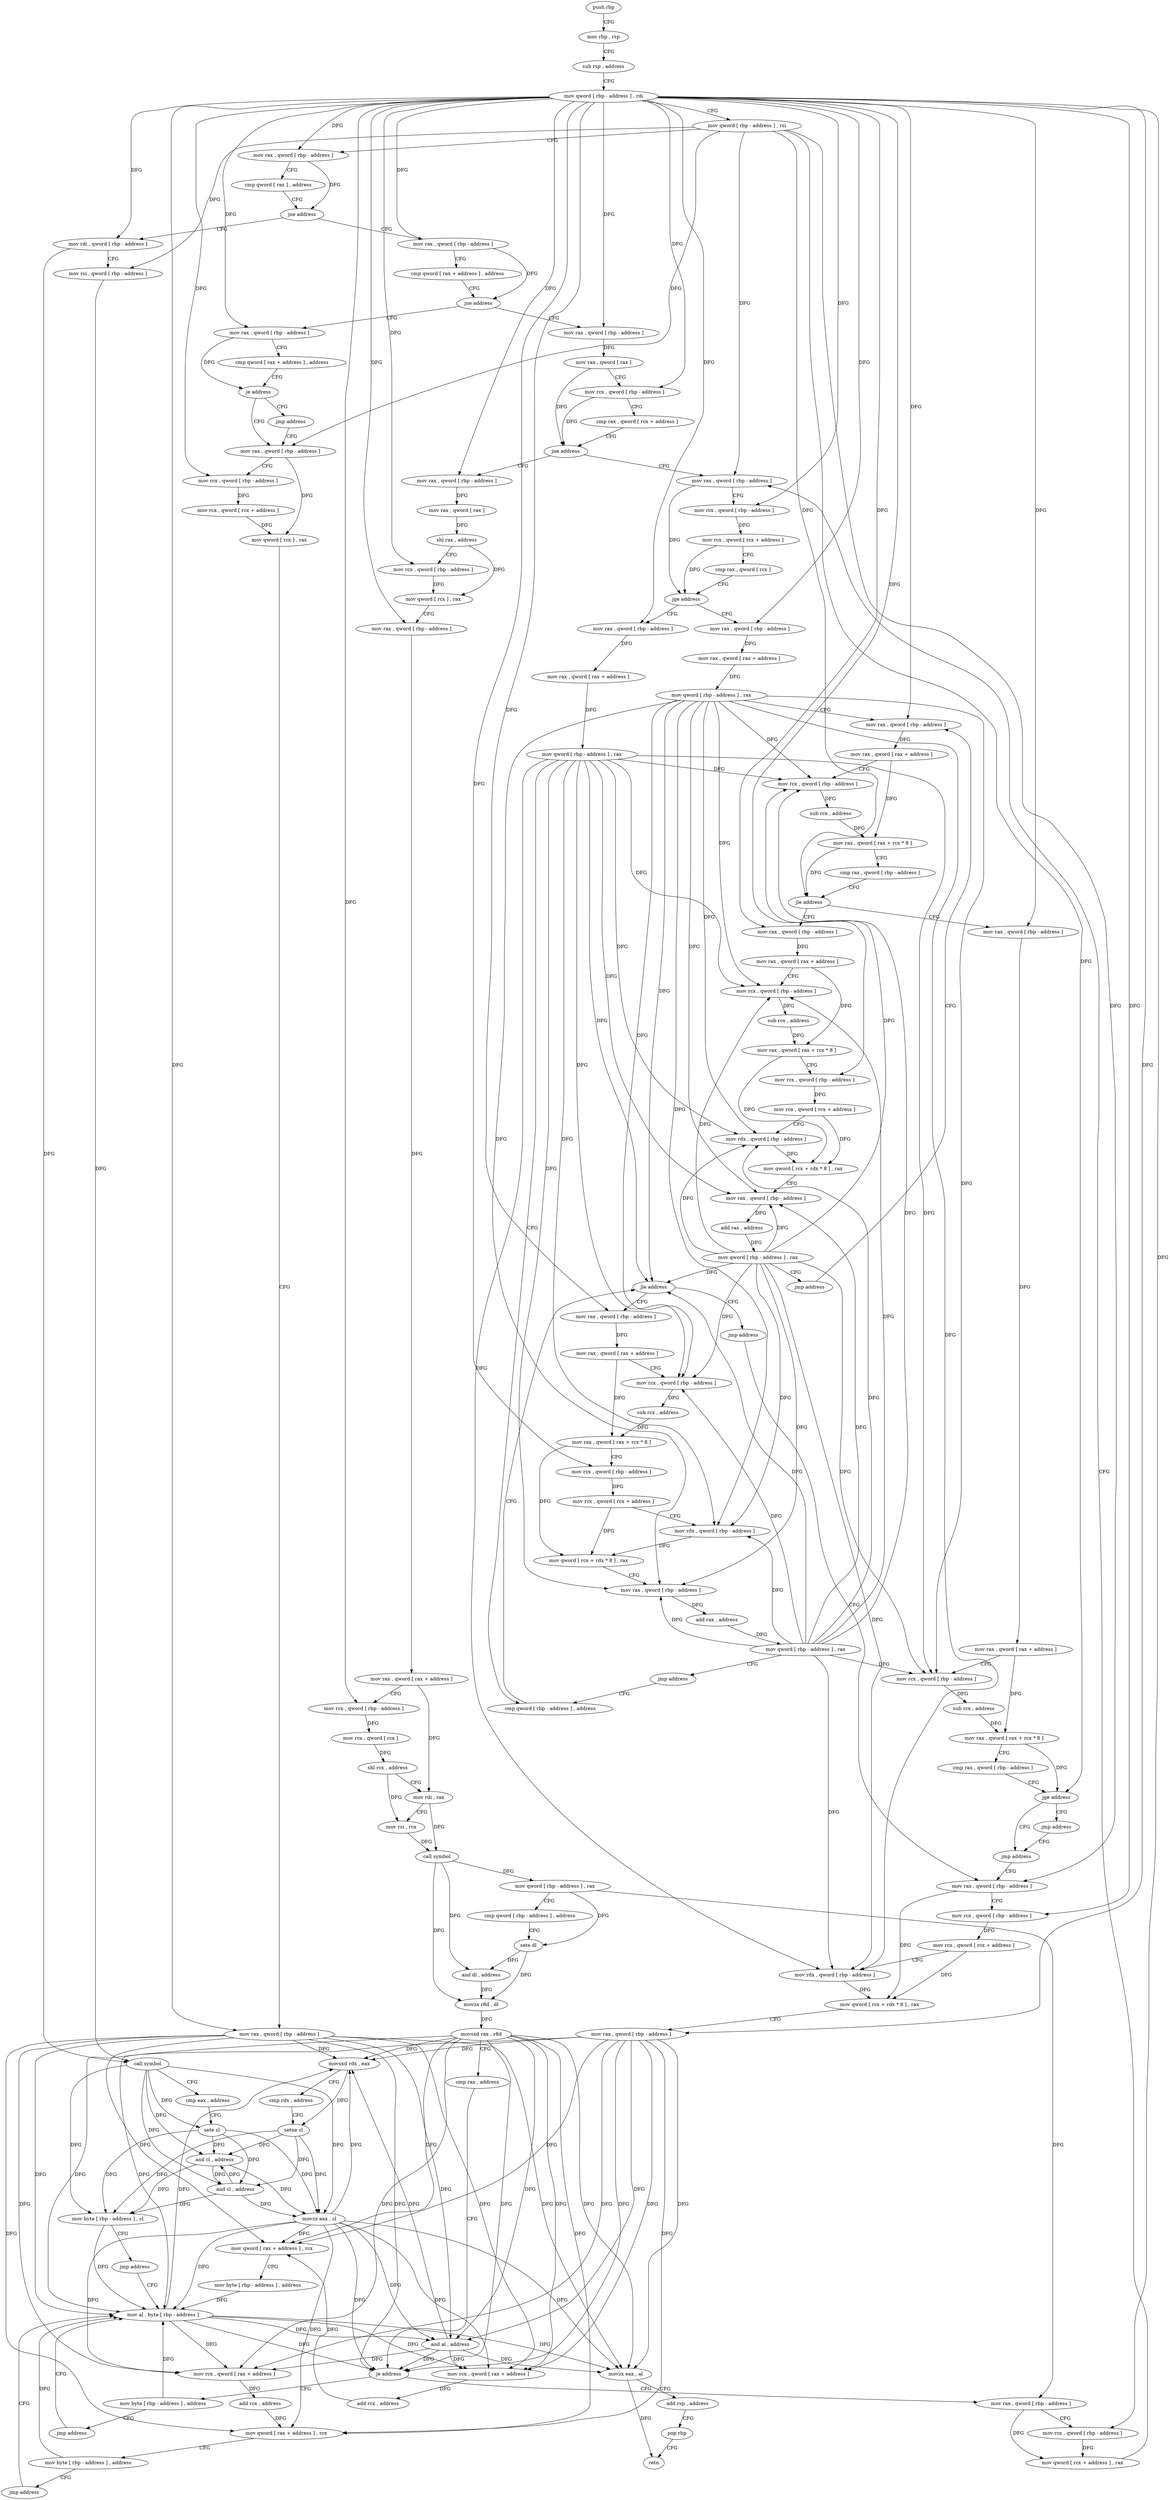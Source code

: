 digraph "func" {
"4276800" [label = "push rbp" ]
"4276801" [label = "mov rbp , rsp" ]
"4276804" [label = "sub rsp , address" ]
"4276808" [label = "mov qword [ rbp - address ] , rdi" ]
"4276812" [label = "mov qword [ rbp - address ] , rsi" ]
"4276816" [label = "mov rax , qword [ rbp - address ]" ]
"4276820" [label = "cmp qword [ rax ] , address" ]
"4276824" [label = "jne address" ]
"4276876" [label = "mov rax , qword [ rbp - address ]" ]
"4276830" [label = "mov rdi , qword [ rbp - address ]" ]
"4276880" [label = "cmp qword [ rax + address ] , address" ]
"4276885" [label = "jne address" ]
"4276954" [label = "mov rax , qword [ rbp - address ]" ]
"4276891" [label = "mov rax , qword [ rbp - address ]" ]
"4276834" [label = "mov rsi , qword [ rbp - address ]" ]
"4276838" [label = "call symbol" ]
"4276843" [label = "cmp eax , address" ]
"4276846" [label = "sete cl" ]
"4276849" [label = "and cl , address" ]
"4276852" [label = "movzx eax , cl" ]
"4276855" [label = "movsxd rdx , eax" ]
"4276858" [label = "cmp rdx , address" ]
"4276862" [label = "setne cl" ]
"4276865" [label = "and cl , address" ]
"4276868" [label = "mov byte [ rbp - address ] , cl" ]
"4276871" [label = "jmp address" ]
"4277372" [label = "mov al , byte [ rbp - address ]" ]
"4276958" [label = "mov rax , qword [ rax ]" ]
"4276961" [label = "mov rcx , qword [ rbp - address ]" ]
"4276965" [label = "cmp rax , qword [ rcx + address ]" ]
"4276969" [label = "jne address" ]
"4277076" [label = "mov rax , qword [ rbp - address ]" ]
"4276975" [label = "mov rax , qword [ rbp - address ]" ]
"4276895" [label = "cmp qword [ rax + address ] , address" ]
"4276900" [label = "je address" ]
"4276911" [label = "mov rax , qword [ rbp - address ]" ]
"4276906" [label = "jmp address" ]
"4277375" [label = "and al , address" ]
"4277377" [label = "movzx eax , al" ]
"4277380" [label = "add rsp , address" ]
"4277384" [label = "pop rbp" ]
"4277385" [label = "retn" ]
"4277080" [label = "mov rcx , qword [ rbp - address ]" ]
"4277084" [label = "mov rcx , qword [ rcx + address ]" ]
"4277088" [label = "cmp rax , qword [ rcx ]" ]
"4277091" [label = "jge address" ]
"4277183" [label = "mov rax , qword [ rbp - address ]" ]
"4277097" [label = "mov rax , qword [ rbp - address ]" ]
"4276979" [label = "mov rax , qword [ rax ]" ]
"4276982" [label = "shl rax , address" ]
"4276986" [label = "mov rcx , qword [ rbp - address ]" ]
"4276990" [label = "mov qword [ rcx ] , rax" ]
"4276993" [label = "mov rax , qword [ rbp - address ]" ]
"4276997" [label = "mov rax , qword [ rax + address ]" ]
"4277001" [label = "mov rcx , qword [ rbp - address ]" ]
"4277005" [label = "mov rcx , qword [ rcx ]" ]
"4277008" [label = "shl rcx , address" ]
"4277012" [label = "mov rdi , rax" ]
"4277015" [label = "mov rsi , rcx" ]
"4277018" [label = "call symbol" ]
"4277023" [label = "mov qword [ rbp - address ] , rax" ]
"4277027" [label = "cmp qword [ rbp - address ] , address" ]
"4277032" [label = "sete dl" ]
"4277035" [label = "and dl , address" ]
"4277038" [label = "movzx r8d , dl" ]
"4277042" [label = "movsxd rax , r8d" ]
"4277045" [label = "cmp rax , address" ]
"4277049" [label = "je address" ]
"4277064" [label = "mov rax , qword [ rbp - address ]" ]
"4277055" [label = "mov byte [ rbp - address ] , address" ]
"4276915" [label = "mov rcx , qword [ rbp - address ]" ]
"4276919" [label = "mov rcx , qword [ rcx + address ]" ]
"4276923" [label = "mov qword [ rcx ] , rax" ]
"4276926" [label = "mov rax , qword [ rbp - address ]" ]
"4276930" [label = "mov rcx , qword [ rax + address ]" ]
"4276934" [label = "add rcx , address" ]
"4276941" [label = "mov qword [ rax + address ] , rcx" ]
"4276945" [label = "mov byte [ rbp - address ] , address" ]
"4276949" [label = "jmp address" ]
"4277187" [label = "mov rax , qword [ rax + address ]" ]
"4277191" [label = "mov qword [ rbp - address ] , rax" ]
"4277195" [label = "mov rax , qword [ rbp - address ]" ]
"4277101" [label = "mov rax , qword [ rax + address ]" ]
"4277105" [label = "mov qword [ rbp - address ] , rax" ]
"4277109" [label = "cmp qword [ rbp - address ] , address" ]
"4277068" [label = "mov rcx , qword [ rbp - address ]" ]
"4277072" [label = "mov qword [ rcx + address ] , rax" ]
"4277059" [label = "jmp address" ]
"4277286" [label = "mov rax , qword [ rbp - address ]" ]
"4277290" [label = "mov rax , qword [ rax + address ]" ]
"4277294" [label = "mov rcx , qword [ rbp - address ]" ]
"4277298" [label = "sub rcx , address" ]
"4277305" [label = "mov rax , qword [ rax + rcx * 8 ]" ]
"4277309" [label = "cmp rax , qword [ rbp - address ]" ]
"4277313" [label = "jge address" ]
"4277324" [label = "jmp address" ]
"4277319" [label = "jmp address" ]
"4277228" [label = "mov rax , qword [ rbp - address ]" ]
"4277232" [label = "mov rax , qword [ rax + address ]" ]
"4277236" [label = "mov rcx , qword [ rbp - address ]" ]
"4277240" [label = "sub rcx , address" ]
"4277247" [label = "mov rax , qword [ rax + rcx * 8 ]" ]
"4277251" [label = "mov rcx , qword [ rbp - address ]" ]
"4277255" [label = "mov rcx , qword [ rcx + address ]" ]
"4277259" [label = "mov rdx , qword [ rbp - address ]" ]
"4277263" [label = "mov qword [ rcx + rdx * 8 ] , rax" ]
"4277267" [label = "mov rax , qword [ rbp - address ]" ]
"4277271" [label = "add rax , address" ]
"4277277" [label = "mov qword [ rbp - address ] , rax" ]
"4277281" [label = "jmp address" ]
"4277178" [label = "jmp address" ]
"4277329" [label = "mov rax , qword [ rbp - address ]" ]
"4277120" [label = "mov rax , qword [ rbp - address ]" ]
"4277124" [label = "mov rax , qword [ rax + address ]" ]
"4277128" [label = "mov rcx , qword [ rbp - address ]" ]
"4277132" [label = "sub rcx , address" ]
"4277139" [label = "mov rax , qword [ rax + rcx * 8 ]" ]
"4277143" [label = "mov rcx , qword [ rbp - address ]" ]
"4277147" [label = "mov rcx , qword [ rcx + address ]" ]
"4277151" [label = "mov rdx , qword [ rbp - address ]" ]
"4277155" [label = "mov qword [ rcx + rdx * 8 ] , rax" ]
"4277159" [label = "mov rax , qword [ rbp - address ]" ]
"4277163" [label = "add rax , address" ]
"4277169" [label = "mov qword [ rbp - address ] , rax" ]
"4277173" [label = "jmp address" ]
"4277199" [label = "mov rax , qword [ rax + address ]" ]
"4277203" [label = "mov rcx , qword [ rbp - address ]" ]
"4277207" [label = "sub rcx , address" ]
"4277214" [label = "mov rax , qword [ rax + rcx * 8 ]" ]
"4277218" [label = "cmp rax , qword [ rbp - address ]" ]
"4277222" [label = "jle address" ]
"4277333" [label = "mov rcx , qword [ rbp - address ]" ]
"4277337" [label = "mov rcx , qword [ rcx + address ]" ]
"4277341" [label = "mov rdx , qword [ rbp - address ]" ]
"4277345" [label = "mov qword [ rcx + rdx * 8 ] , rax" ]
"4277349" [label = "mov rax , qword [ rbp - address ]" ]
"4277353" [label = "mov rcx , qword [ rax + address ]" ]
"4277357" [label = "add rcx , address" ]
"4277364" [label = "mov qword [ rax + address ] , rcx" ]
"4277368" [label = "mov byte [ rbp - address ] , address" ]
"4277114" [label = "jle address" ]
"4276800" -> "4276801" [ label = "CFG" ]
"4276801" -> "4276804" [ label = "CFG" ]
"4276804" -> "4276808" [ label = "CFG" ]
"4276808" -> "4276812" [ label = "CFG" ]
"4276808" -> "4276816" [ label = "DFG" ]
"4276808" -> "4276876" [ label = "DFG" ]
"4276808" -> "4276830" [ label = "DFG" ]
"4276808" -> "4276954" [ label = "DFG" ]
"4276808" -> "4276961" [ label = "DFG" ]
"4276808" -> "4276891" [ label = "DFG" ]
"4276808" -> "4277080" [ label = "DFG" ]
"4276808" -> "4276975" [ label = "DFG" ]
"4276808" -> "4276986" [ label = "DFG" ]
"4276808" -> "4276993" [ label = "DFG" ]
"4276808" -> "4277001" [ label = "DFG" ]
"4276808" -> "4276915" [ label = "DFG" ]
"4276808" -> "4276926" [ label = "DFG" ]
"4276808" -> "4277183" [ label = "DFG" ]
"4276808" -> "4277097" [ label = "DFG" ]
"4276808" -> "4277068" [ label = "DFG" ]
"4276808" -> "4277195" [ label = "DFG" ]
"4276808" -> "4277286" [ label = "DFG" ]
"4276808" -> "4277228" [ label = "DFG" ]
"4276808" -> "4277251" [ label = "DFG" ]
"4276808" -> "4277120" [ label = "DFG" ]
"4276808" -> "4277143" [ label = "DFG" ]
"4276808" -> "4277333" [ label = "DFG" ]
"4276808" -> "4277349" [ label = "DFG" ]
"4276812" -> "4276816" [ label = "CFG" ]
"4276812" -> "4276834" [ label = "DFG" ]
"4276812" -> "4277076" [ label = "DFG" ]
"4276812" -> "4276911" [ label = "DFG" ]
"4276812" -> "4277222" [ label = "DFG" ]
"4276812" -> "4277313" [ label = "DFG" ]
"4276812" -> "4277329" [ label = "DFG" ]
"4276816" -> "4276820" [ label = "CFG" ]
"4276816" -> "4276824" [ label = "DFG" ]
"4276820" -> "4276824" [ label = "CFG" ]
"4276824" -> "4276876" [ label = "CFG" ]
"4276824" -> "4276830" [ label = "CFG" ]
"4276876" -> "4276880" [ label = "CFG" ]
"4276876" -> "4276885" [ label = "DFG" ]
"4276830" -> "4276834" [ label = "CFG" ]
"4276830" -> "4276838" [ label = "DFG" ]
"4276880" -> "4276885" [ label = "CFG" ]
"4276885" -> "4276954" [ label = "CFG" ]
"4276885" -> "4276891" [ label = "CFG" ]
"4276954" -> "4276958" [ label = "DFG" ]
"4276891" -> "4276895" [ label = "CFG" ]
"4276891" -> "4276900" [ label = "DFG" ]
"4276834" -> "4276838" [ label = "DFG" ]
"4276838" -> "4276843" [ label = "CFG" ]
"4276838" -> "4276846" [ label = "DFG" ]
"4276838" -> "4276849" [ label = "DFG" ]
"4276838" -> "4276852" [ label = "DFG" ]
"4276838" -> "4276865" [ label = "DFG" ]
"4276838" -> "4276868" [ label = "DFG" ]
"4276843" -> "4276846" [ label = "CFG" ]
"4276846" -> "4276849" [ label = "DFG" ]
"4276846" -> "4276852" [ label = "DFG" ]
"4276846" -> "4276865" [ label = "DFG" ]
"4276846" -> "4276868" [ label = "DFG" ]
"4276849" -> "4276852" [ label = "DFG" ]
"4276849" -> "4276865" [ label = "DFG" ]
"4276849" -> "4276868" [ label = "DFG" ]
"4276852" -> "4276855" [ label = "DFG" ]
"4276852" -> "4277372" [ label = "DFG" ]
"4276852" -> "4277375" [ label = "DFG" ]
"4276852" -> "4277377" [ label = "DFG" ]
"4276852" -> "4277049" [ label = "DFG" ]
"4276852" -> "4276930" [ label = "DFG" ]
"4276852" -> "4276941" [ label = "DFG" ]
"4276852" -> "4277353" [ label = "DFG" ]
"4276852" -> "4277364" [ label = "DFG" ]
"4276855" -> "4276858" [ label = "CFG" ]
"4276855" -> "4276862" [ label = "DFG" ]
"4276858" -> "4276862" [ label = "CFG" ]
"4276862" -> "4276865" [ label = "DFG" ]
"4276862" -> "4276849" [ label = "DFG" ]
"4276862" -> "4276852" [ label = "DFG" ]
"4276862" -> "4276868" [ label = "DFG" ]
"4276865" -> "4276868" [ label = "DFG" ]
"4276865" -> "4276849" [ label = "DFG" ]
"4276865" -> "4276852" [ label = "DFG" ]
"4276868" -> "4276871" [ label = "CFG" ]
"4276868" -> "4277372" [ label = "DFG" ]
"4276871" -> "4277372" [ label = "CFG" ]
"4277372" -> "4277375" [ label = "DFG" ]
"4277372" -> "4276855" [ label = "DFG" ]
"4277372" -> "4277377" [ label = "DFG" ]
"4277372" -> "4277049" [ label = "DFG" ]
"4277372" -> "4276930" [ label = "DFG" ]
"4277372" -> "4277353" [ label = "DFG" ]
"4276958" -> "4276961" [ label = "CFG" ]
"4276958" -> "4276969" [ label = "DFG" ]
"4276961" -> "4276965" [ label = "CFG" ]
"4276961" -> "4276969" [ label = "DFG" ]
"4276965" -> "4276969" [ label = "CFG" ]
"4276969" -> "4277076" [ label = "CFG" ]
"4276969" -> "4276975" [ label = "CFG" ]
"4277076" -> "4277080" [ label = "CFG" ]
"4277076" -> "4277091" [ label = "DFG" ]
"4276975" -> "4276979" [ label = "DFG" ]
"4276895" -> "4276900" [ label = "CFG" ]
"4276900" -> "4276911" [ label = "CFG" ]
"4276900" -> "4276906" [ label = "CFG" ]
"4276911" -> "4276915" [ label = "CFG" ]
"4276911" -> "4276923" [ label = "DFG" ]
"4276906" -> "4276911" [ label = "CFG" ]
"4277375" -> "4277377" [ label = "DFG" ]
"4277375" -> "4276855" [ label = "DFG" ]
"4277375" -> "4277049" [ label = "DFG" ]
"4277375" -> "4276930" [ label = "DFG" ]
"4277375" -> "4277353" [ label = "DFG" ]
"4277377" -> "4277380" [ label = "CFG" ]
"4277377" -> "4277385" [ label = "DFG" ]
"4277380" -> "4277384" [ label = "CFG" ]
"4277384" -> "4277385" [ label = "CFG" ]
"4277080" -> "4277084" [ label = "DFG" ]
"4277084" -> "4277088" [ label = "CFG" ]
"4277084" -> "4277091" [ label = "DFG" ]
"4277088" -> "4277091" [ label = "CFG" ]
"4277091" -> "4277183" [ label = "CFG" ]
"4277091" -> "4277097" [ label = "CFG" ]
"4277183" -> "4277187" [ label = "DFG" ]
"4277097" -> "4277101" [ label = "DFG" ]
"4276979" -> "4276982" [ label = "DFG" ]
"4276982" -> "4276986" [ label = "CFG" ]
"4276982" -> "4276990" [ label = "DFG" ]
"4276986" -> "4276990" [ label = "DFG" ]
"4276990" -> "4276993" [ label = "CFG" ]
"4276993" -> "4276997" [ label = "DFG" ]
"4276997" -> "4277001" [ label = "CFG" ]
"4276997" -> "4277012" [ label = "DFG" ]
"4277001" -> "4277005" [ label = "DFG" ]
"4277005" -> "4277008" [ label = "DFG" ]
"4277008" -> "4277012" [ label = "CFG" ]
"4277008" -> "4277015" [ label = "DFG" ]
"4277012" -> "4277015" [ label = "CFG" ]
"4277012" -> "4277018" [ label = "DFG" ]
"4277015" -> "4277018" [ label = "DFG" ]
"4277018" -> "4277023" [ label = "DFG" ]
"4277018" -> "4277035" [ label = "DFG" ]
"4277018" -> "4277038" [ label = "DFG" ]
"4277023" -> "4277027" [ label = "CFG" ]
"4277023" -> "4277032" [ label = "DFG" ]
"4277023" -> "4277064" [ label = "DFG" ]
"4277027" -> "4277032" [ label = "CFG" ]
"4277032" -> "4277035" [ label = "DFG" ]
"4277032" -> "4277038" [ label = "DFG" ]
"4277035" -> "4277038" [ label = "DFG" ]
"4277038" -> "4277042" [ label = "DFG" ]
"4277042" -> "4277045" [ label = "CFG" ]
"4277042" -> "4276855" [ label = "DFG" ]
"4277042" -> "4277375" [ label = "DFG" ]
"4277042" -> "4277377" [ label = "DFG" ]
"4277042" -> "4277372" [ label = "DFG" ]
"4277042" -> "4277049" [ label = "DFG" ]
"4277042" -> "4276930" [ label = "DFG" ]
"4277042" -> "4276941" [ label = "DFG" ]
"4277042" -> "4277353" [ label = "DFG" ]
"4277042" -> "4277364" [ label = "DFG" ]
"4277045" -> "4277049" [ label = "CFG" ]
"4277049" -> "4277064" [ label = "CFG" ]
"4277049" -> "4277055" [ label = "CFG" ]
"4277064" -> "4277068" [ label = "CFG" ]
"4277064" -> "4277072" [ label = "DFG" ]
"4277055" -> "4277059" [ label = "CFG" ]
"4277055" -> "4277372" [ label = "DFG" ]
"4276915" -> "4276919" [ label = "DFG" ]
"4276919" -> "4276923" [ label = "DFG" ]
"4276923" -> "4276926" [ label = "CFG" ]
"4276926" -> "4276930" [ label = "DFG" ]
"4276926" -> "4276855" [ label = "DFG" ]
"4276926" -> "4277375" [ label = "DFG" ]
"4276926" -> "4277377" [ label = "DFG" ]
"4276926" -> "4277049" [ label = "DFG" ]
"4276926" -> "4277372" [ label = "DFG" ]
"4276926" -> "4276941" [ label = "DFG" ]
"4276926" -> "4277353" [ label = "DFG" ]
"4276926" -> "4277364" [ label = "DFG" ]
"4276930" -> "4276934" [ label = "DFG" ]
"4276934" -> "4276941" [ label = "DFG" ]
"4276941" -> "4276945" [ label = "CFG" ]
"4276945" -> "4276949" [ label = "CFG" ]
"4276945" -> "4277372" [ label = "DFG" ]
"4276949" -> "4277372" [ label = "CFG" ]
"4277187" -> "4277191" [ label = "DFG" ]
"4277191" -> "4277195" [ label = "CFG" ]
"4277191" -> "4277203" [ label = "DFG" ]
"4277191" -> "4277114" [ label = "DFG" ]
"4277191" -> "4277294" [ label = "DFG" ]
"4277191" -> "4277236" [ label = "DFG" ]
"4277191" -> "4277259" [ label = "DFG" ]
"4277191" -> "4277267" [ label = "DFG" ]
"4277191" -> "4277128" [ label = "DFG" ]
"4277191" -> "4277151" [ label = "DFG" ]
"4277191" -> "4277159" [ label = "DFG" ]
"4277191" -> "4277341" [ label = "DFG" ]
"4277195" -> "4277199" [ label = "DFG" ]
"4277101" -> "4277105" [ label = "DFG" ]
"4277105" -> "4277109" [ label = "CFG" ]
"4277105" -> "4277203" [ label = "DFG" ]
"4277105" -> "4277114" [ label = "DFG" ]
"4277105" -> "4277294" [ label = "DFG" ]
"4277105" -> "4277236" [ label = "DFG" ]
"4277105" -> "4277259" [ label = "DFG" ]
"4277105" -> "4277267" [ label = "DFG" ]
"4277105" -> "4277128" [ label = "DFG" ]
"4277105" -> "4277151" [ label = "DFG" ]
"4277105" -> "4277159" [ label = "DFG" ]
"4277105" -> "4277341" [ label = "DFG" ]
"4277109" -> "4277114" [ label = "CFG" ]
"4277068" -> "4277072" [ label = "DFG" ]
"4277072" -> "4277076" [ label = "CFG" ]
"4277059" -> "4277372" [ label = "CFG" ]
"4277286" -> "4277290" [ label = "DFG" ]
"4277290" -> "4277294" [ label = "CFG" ]
"4277290" -> "4277305" [ label = "DFG" ]
"4277294" -> "4277298" [ label = "DFG" ]
"4277298" -> "4277305" [ label = "DFG" ]
"4277305" -> "4277309" [ label = "CFG" ]
"4277305" -> "4277313" [ label = "DFG" ]
"4277309" -> "4277313" [ label = "CFG" ]
"4277313" -> "4277324" [ label = "CFG" ]
"4277313" -> "4277319" [ label = "CFG" ]
"4277324" -> "4277329" [ label = "CFG" ]
"4277319" -> "4277324" [ label = "CFG" ]
"4277228" -> "4277232" [ label = "DFG" ]
"4277232" -> "4277236" [ label = "CFG" ]
"4277232" -> "4277247" [ label = "DFG" ]
"4277236" -> "4277240" [ label = "DFG" ]
"4277240" -> "4277247" [ label = "DFG" ]
"4277247" -> "4277251" [ label = "CFG" ]
"4277247" -> "4277263" [ label = "DFG" ]
"4277251" -> "4277255" [ label = "DFG" ]
"4277255" -> "4277259" [ label = "CFG" ]
"4277255" -> "4277263" [ label = "DFG" ]
"4277259" -> "4277263" [ label = "DFG" ]
"4277263" -> "4277267" [ label = "CFG" ]
"4277267" -> "4277271" [ label = "DFG" ]
"4277271" -> "4277277" [ label = "DFG" ]
"4277277" -> "4277281" [ label = "CFG" ]
"4277277" -> "4277203" [ label = "DFG" ]
"4277277" -> "4277114" [ label = "DFG" ]
"4277277" -> "4277294" [ label = "DFG" ]
"4277277" -> "4277236" [ label = "DFG" ]
"4277277" -> "4277259" [ label = "DFG" ]
"4277277" -> "4277267" [ label = "DFG" ]
"4277277" -> "4277128" [ label = "DFG" ]
"4277277" -> "4277151" [ label = "DFG" ]
"4277277" -> "4277159" [ label = "DFG" ]
"4277277" -> "4277341" [ label = "DFG" ]
"4277281" -> "4277195" [ label = "CFG" ]
"4277178" -> "4277329" [ label = "CFG" ]
"4277329" -> "4277333" [ label = "CFG" ]
"4277329" -> "4277345" [ label = "DFG" ]
"4277120" -> "4277124" [ label = "DFG" ]
"4277124" -> "4277128" [ label = "CFG" ]
"4277124" -> "4277139" [ label = "DFG" ]
"4277128" -> "4277132" [ label = "DFG" ]
"4277132" -> "4277139" [ label = "DFG" ]
"4277139" -> "4277143" [ label = "CFG" ]
"4277139" -> "4277155" [ label = "DFG" ]
"4277143" -> "4277147" [ label = "DFG" ]
"4277147" -> "4277151" [ label = "CFG" ]
"4277147" -> "4277155" [ label = "DFG" ]
"4277151" -> "4277155" [ label = "DFG" ]
"4277155" -> "4277159" [ label = "CFG" ]
"4277159" -> "4277163" [ label = "DFG" ]
"4277163" -> "4277169" [ label = "DFG" ]
"4277169" -> "4277173" [ label = "CFG" ]
"4277169" -> "4277203" [ label = "DFG" ]
"4277169" -> "4277114" [ label = "DFG" ]
"4277169" -> "4277294" [ label = "DFG" ]
"4277169" -> "4277236" [ label = "DFG" ]
"4277169" -> "4277259" [ label = "DFG" ]
"4277169" -> "4277267" [ label = "DFG" ]
"4277169" -> "4277128" [ label = "DFG" ]
"4277169" -> "4277151" [ label = "DFG" ]
"4277169" -> "4277159" [ label = "DFG" ]
"4277169" -> "4277341" [ label = "DFG" ]
"4277173" -> "4277109" [ label = "CFG" ]
"4277199" -> "4277203" [ label = "CFG" ]
"4277199" -> "4277214" [ label = "DFG" ]
"4277203" -> "4277207" [ label = "DFG" ]
"4277207" -> "4277214" [ label = "DFG" ]
"4277214" -> "4277218" [ label = "CFG" ]
"4277214" -> "4277222" [ label = "DFG" ]
"4277218" -> "4277222" [ label = "CFG" ]
"4277222" -> "4277286" [ label = "CFG" ]
"4277222" -> "4277228" [ label = "CFG" ]
"4277333" -> "4277337" [ label = "DFG" ]
"4277337" -> "4277341" [ label = "CFG" ]
"4277337" -> "4277345" [ label = "DFG" ]
"4277341" -> "4277345" [ label = "DFG" ]
"4277345" -> "4277349" [ label = "CFG" ]
"4277349" -> "4277353" [ label = "DFG" ]
"4277349" -> "4276855" [ label = "DFG" ]
"4277349" -> "4277375" [ label = "DFG" ]
"4277349" -> "4277377" [ label = "DFG" ]
"4277349" -> "4277049" [ label = "DFG" ]
"4277349" -> "4276930" [ label = "DFG" ]
"4277349" -> "4277372" [ label = "DFG" ]
"4277349" -> "4276941" [ label = "DFG" ]
"4277349" -> "4277364" [ label = "DFG" ]
"4277353" -> "4277357" [ label = "DFG" ]
"4277357" -> "4277364" [ label = "DFG" ]
"4277364" -> "4277368" [ label = "CFG" ]
"4277368" -> "4277372" [ label = "DFG" ]
"4277114" -> "4277178" [ label = "CFG" ]
"4277114" -> "4277120" [ label = "CFG" ]
}
